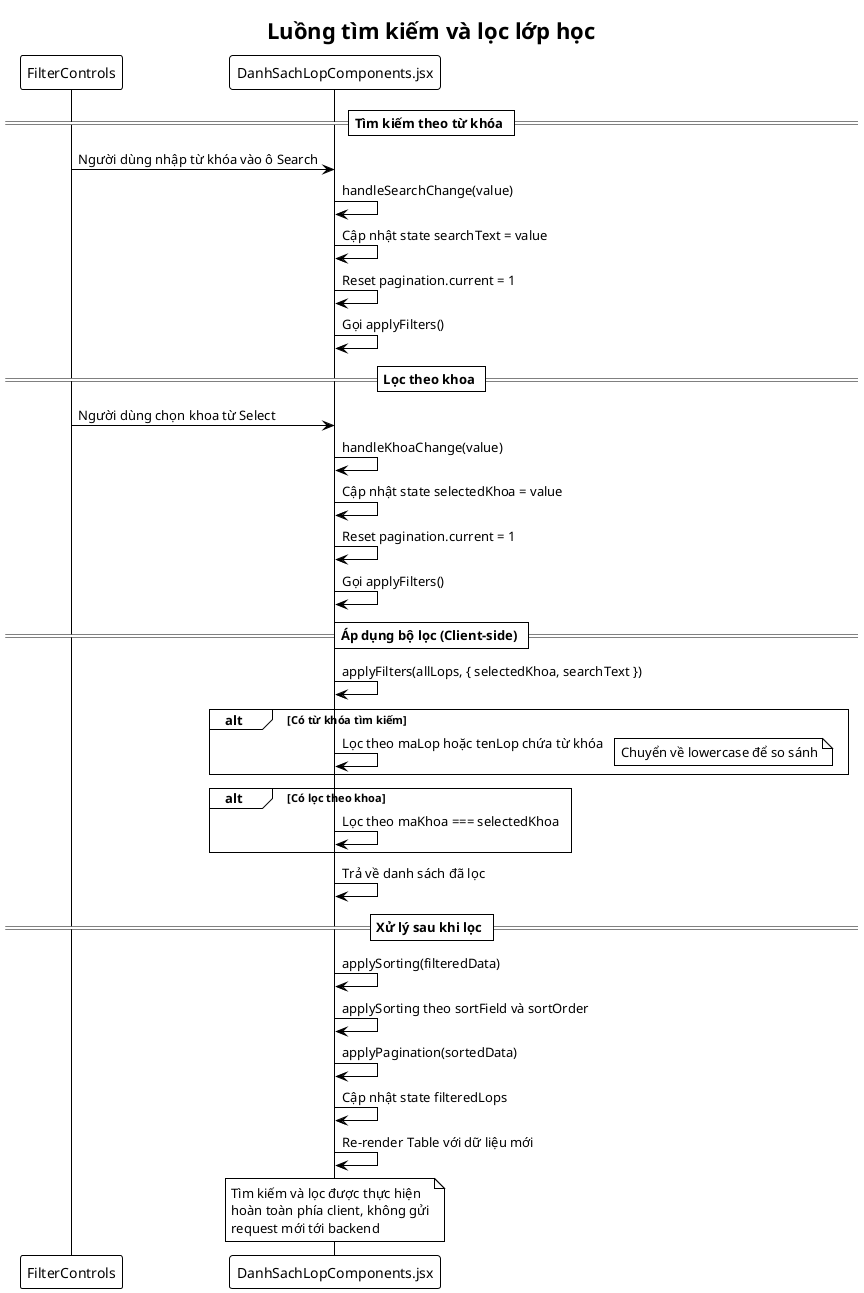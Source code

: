 @startuml
!theme plain
title Luồng tìm kiếm và lọc lớp học

participant "FilterControls" as filter
participant "DanhSachLopComponents.jsx" as component

== Tìm kiếm theo từ khóa ==
filter -> component: Người dùng nhập từ khóa vào ô Search
component -> component: handleSearchChange(value)
component -> component: Cập nhật state searchText = value
component -> component: Reset pagination.current = 1
component -> component: Gọi applyFilters()

== Lọc theo khoa ==
filter -> component: Người dùng chọn khoa từ Select
component -> component: handleKhoaChange(value)
component -> component: Cập nhật state selectedKhoa = value
component -> component: Reset pagination.current = 1
component -> component: Gọi applyFilters()

== Áp dụng bộ lọc (Client-side) ==
component -> component: applyFilters(allLops, { selectedKhoa, searchText })

alt Có từ khóa tìm kiếm
    component -> component: Lọc theo maLop hoặc tenLop chứa từ khóa
    note right: Chuyển về lowercase để so sánh
end

alt Có lọc theo khoa
    component -> component: Lọc theo maKhoa === selectedKhoa
end

component -> component: Trả về danh sách đã lọc

== Xử lý sau khi lọc ==
component -> component: applySorting(filteredData)
component -> component: applySorting theo sortField và sortOrder
component -> component: applyPagination(sortedData)
component -> component: Cập nhật state filteredLops
component -> component: Re-render Table với dữ liệu mới

note over component
Tìm kiếm và lọc được thực hiện
hoàn toàn phía client, không gửi
request mới tới backend
end note

@enduml
